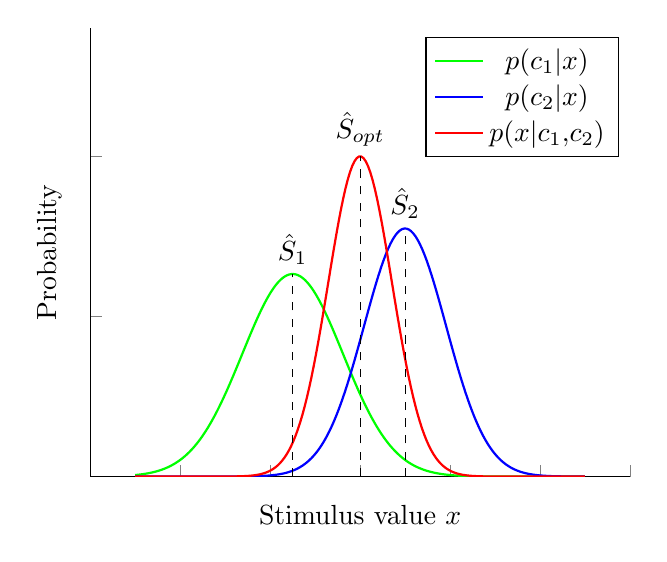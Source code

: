 \begin{tikzpicture}
% define normal distribution function 'normal'
    \def\normal[#1,#2]{sqrt(#2)/exp(((x-#1)^2)*#2)}

\begin{axis}[xmin=-6, xmax=6, ymin=0, ymax=1.4, no markers, samples=200, axis y line*=left, axis x line*=bottom, xticklabels={,,}, yticklabels={,,}, xlabel=Stimulus value $x$, ylabel=Probability]
\addplot[thick, green] {\normal[-1.5,.4]};
\addplot[thick, blue] {\normal[1,.6]};
\addplot[thick, red] {\normal[0,1]};
\legend{$p(c_1|x)$, $p(c_2|x)$, $p(x|c_1{,}c_2)$};
\draw[dashed] (axis cs:-1.5,0) -- (axis cs:-1.5,.6325) node[above] {$\hat{S}_1$};
\draw[dashed] (axis cs:1,0) -- (axis cs:1,.7746) node[above] {$\hat{S}_2$};
\draw[dashed] (axis cs:0,0) -- (axis cs:0,1) node[above] {$\hat{S}_{opt}$};
\end{axis}

\end{tikzpicture}
